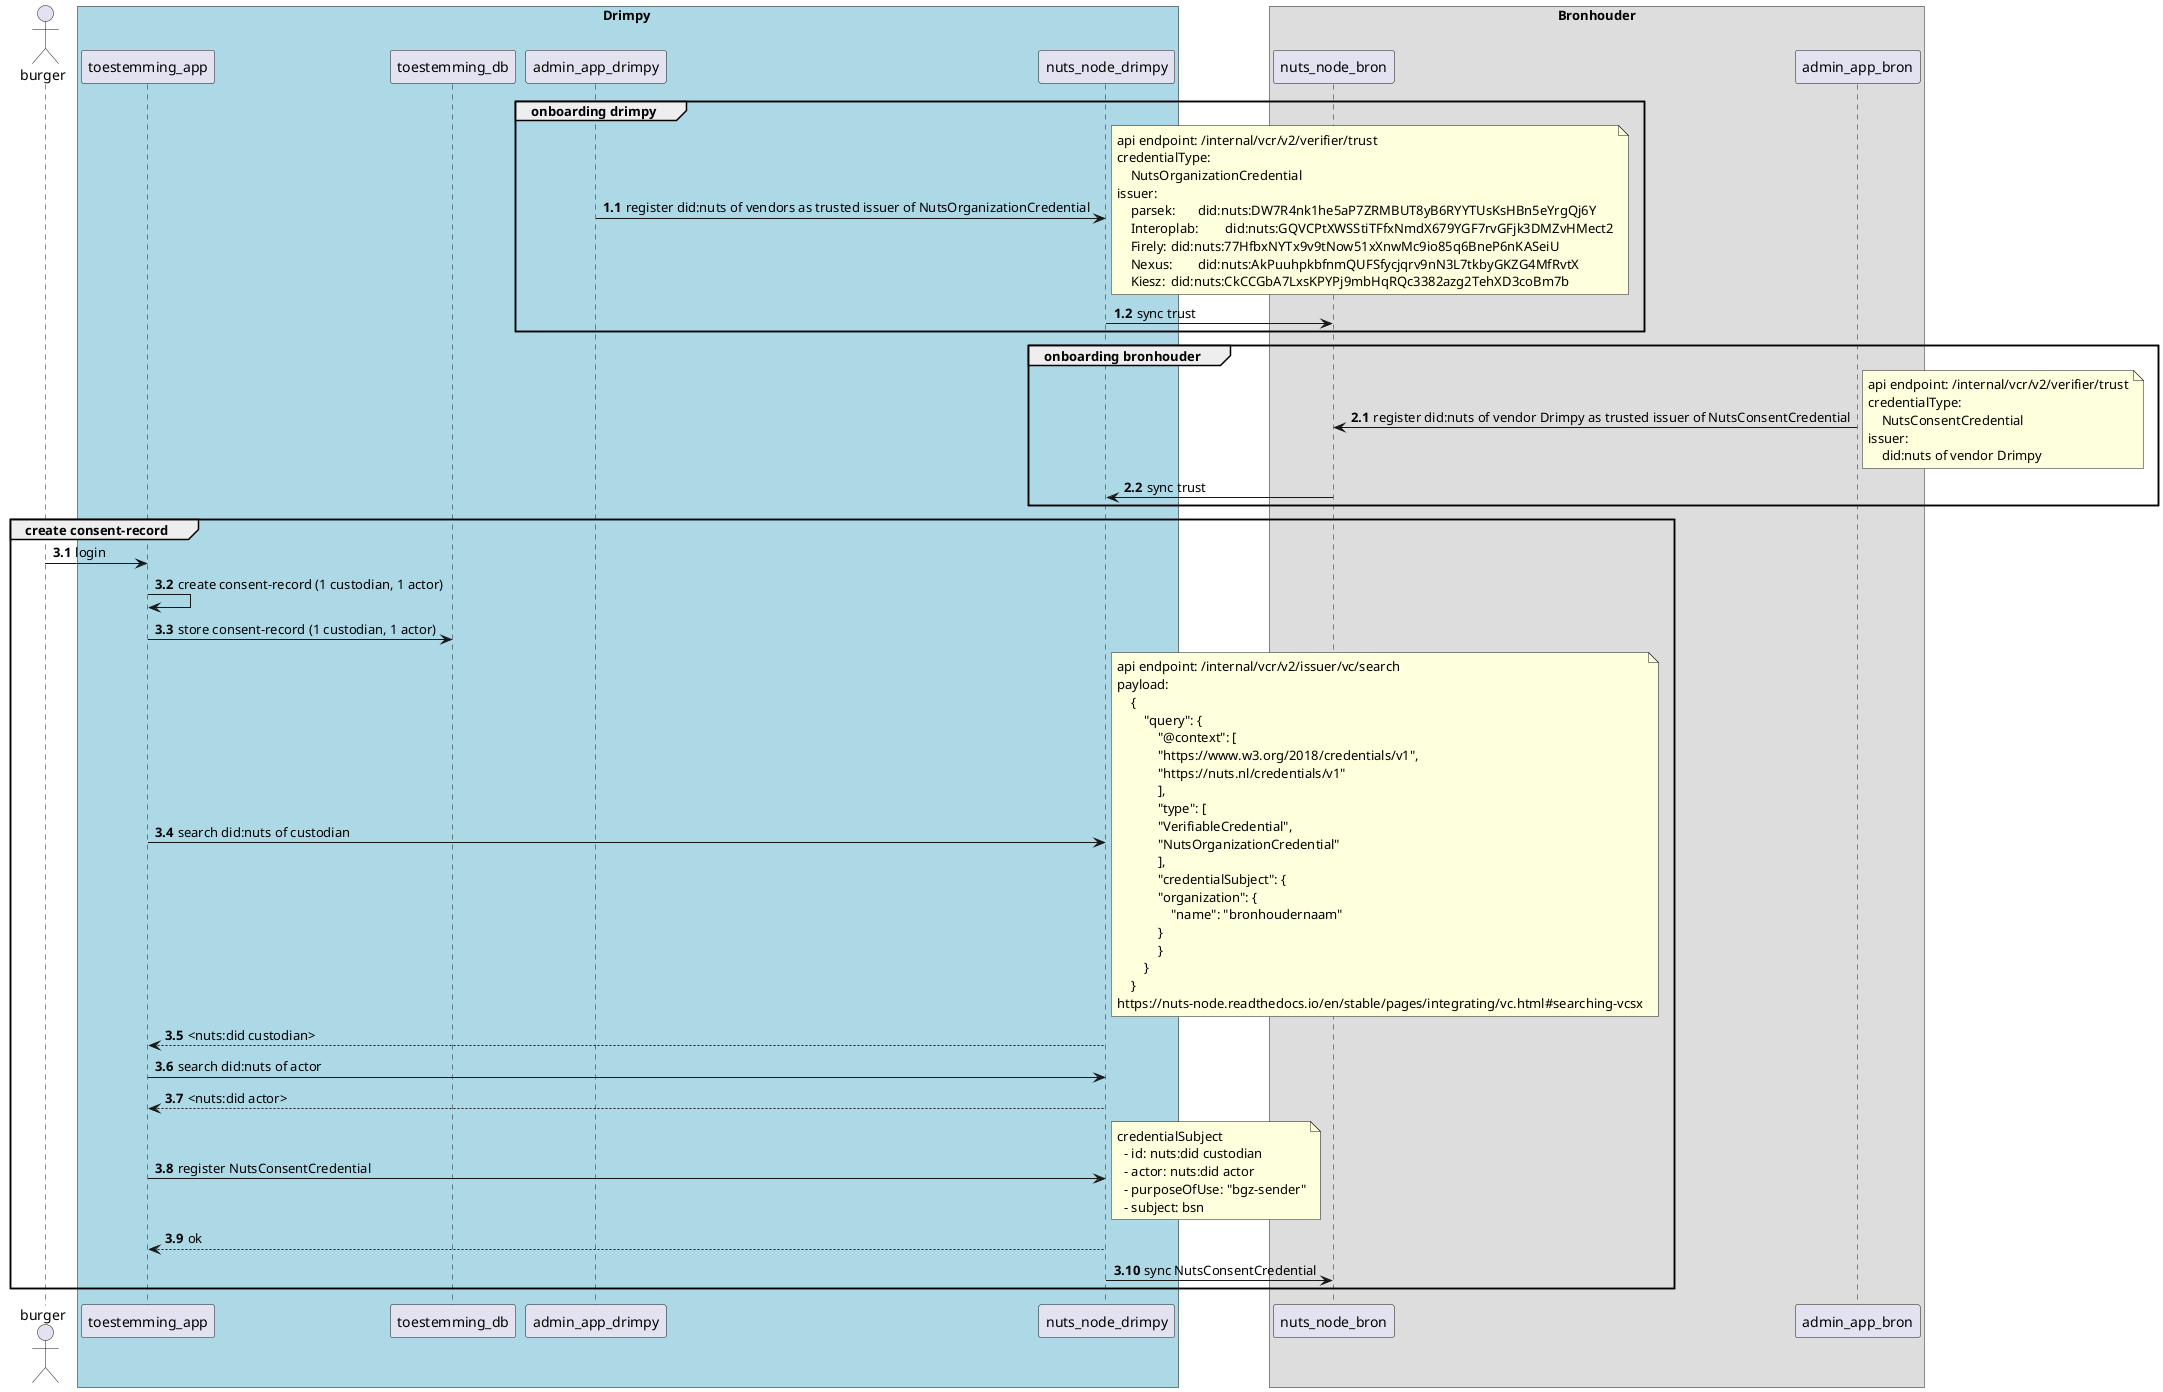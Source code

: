 @startuml Drimpy
autonumber 1.1
actor burger
box Drimpy #lightblue
  participant toestemming_app as toes
  participant toestemming_db as toes_db
  participant admin_app_drimpy
  participant nuts_node_drimpy as nuts_drimpy
end box

box Bronhouder
  participant nuts_node_bron as nuts_bron
  participant admin_app_bron
end box

group onboarding drimpy
  admin_app_drimpy -> nuts_drimpy: register did:nuts of vendors as trusted issuer of NutsOrganizationCredential
  note right
    api endpoint: /internal/vcr/v2/verifier/trust
    credentialType:
        NutsOrganizationCredential
    issuer: 
        parsek:	did:nuts:DW7R4nk1he5aP7ZRMBUT8yB6RYYTUsKsHBn5eYrgQj6Y
        Interoplab:	did:nuts:GQVCPtXWSStiTFfxNmdX679YGF7rvGFjk3DMZvHMect2
        Firely:	did:nuts:77HfbxNYTx9v9tNow51xXnwMc9io85q6BneP6nKASeiU
        Nexus:	did:nuts:AkPuuhpkbfnmQUFSfycjqrv9nN3L7tkbyGKZG4MfRvtX
        Kiesz:	did:nuts:CkCCGbA7LxsKPYPj9mbHqRQc3382azg2TehXD3coBm7b
  end note
  nuts_drimpy -> nuts_bron: sync trust
end group

group onboarding bronhouder
  autonumber inc a
  admin_app_bron -> nuts_bron: register did:nuts of vendor Drimpy as trusted issuer of NutsConsentCredential
  note right
    api endpoint: /internal/vcr/v2/verifier/trust
    credentialType:
        NutsConsentCredential
    issuer:
        did:nuts of vendor Drimpy
  end note
  nuts_bron -> nuts_drimpy: sync trust
end group

group create consent-record
  autonumber inc a

  burger -> toes: login

  toes -> toes: create consent-record (1 custodian, 1 actor)
  toes -> toes_db: store consent-record (1 custodian, 1 actor)
  toes -> nuts_drimpy: search did:nuts of custodian
  note right
    api endpoint: /internal/vcr/v2/issuer/vc/search
    payload:
        {
            "query": {
                "@context": [
                "https://www.w3.org/2018/credentials/v1",
                "https://nuts.nl/credentials/v1"
                ],
                "type": [
                "VerifiableCredential",
                "NutsOrganizationCredential"
                ],
                "credentialSubject": {
                "organization": {
                    "name": "bronhoudernaam"
                }
                }
            }
        }
    https://nuts-node.readthedocs.io/en/stable/pages/integrating/vc.html#searching-vcsx
  end note
  nuts_drimpy --> toes: <nuts:did custodian>
  toes -> nuts_drimpy: search did:nuts of actor
  nuts_drimpy --> toes: <nuts:did actor>
  toes -> nuts_drimpy: register NutsConsentCredential
  note right
  credentialSubject
    - id: nuts:did custodian
    - actor: nuts:did actor
    - purposeOfUse: "bgz-sender"
    - subject: bsn
  end note
  nuts_drimpy --> toes: ok
  nuts_drimpy -> nuts_bron: sync NutsConsentCredential
end group

@enduml
